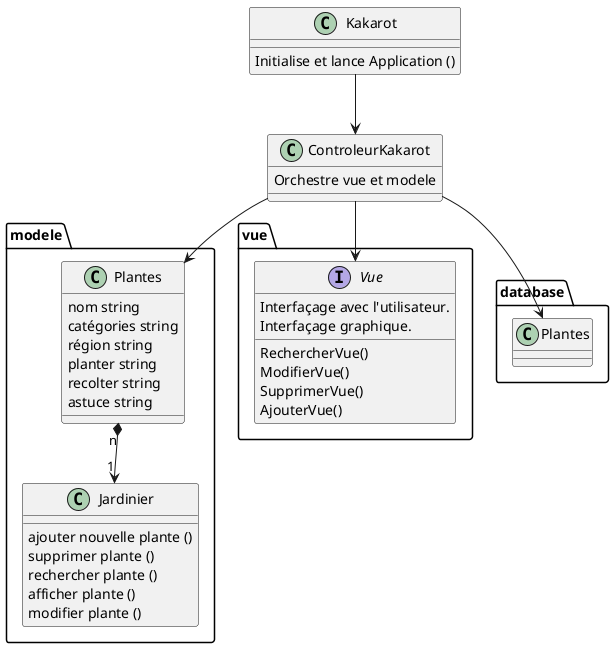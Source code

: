 
@startuml Diagramme de Classes
'projet'

class Kakarot{
    Initialise et lance Application ()
}
class ControleurKakarot {
    Orchestre vue et modele
}

Kakarot --> ControleurKakarot
ControleurKakarot --> modele.Plantes
ControleurKakarot --> vue.Vue
package modele <<Folder>> {
    class Jardinier{
        ajouter nouvelle plante ()
        supprimer plante ()
        rechercher plante ()
        afficher plante ()
        modifier plante ()
    }

    class Plantes{
        nom string
        catégories string 
        région string
        planter string
        recolter string
        astuce string
    }

    Plantes "n" *-->"1" Jardinier
   
}

package vue <<Folder>> {
    interface Vue {
        Interfaçage avec l'utilisateur.            
            Interfaçage graphique.
    }  
    interface Vue {
        RechercherVue()
        ModifierVue()
        SupprimerVue()
        AjouterVue()
    }

}


    


ControleurKakarot --> database.Plantes


@enduml
}
@enduml